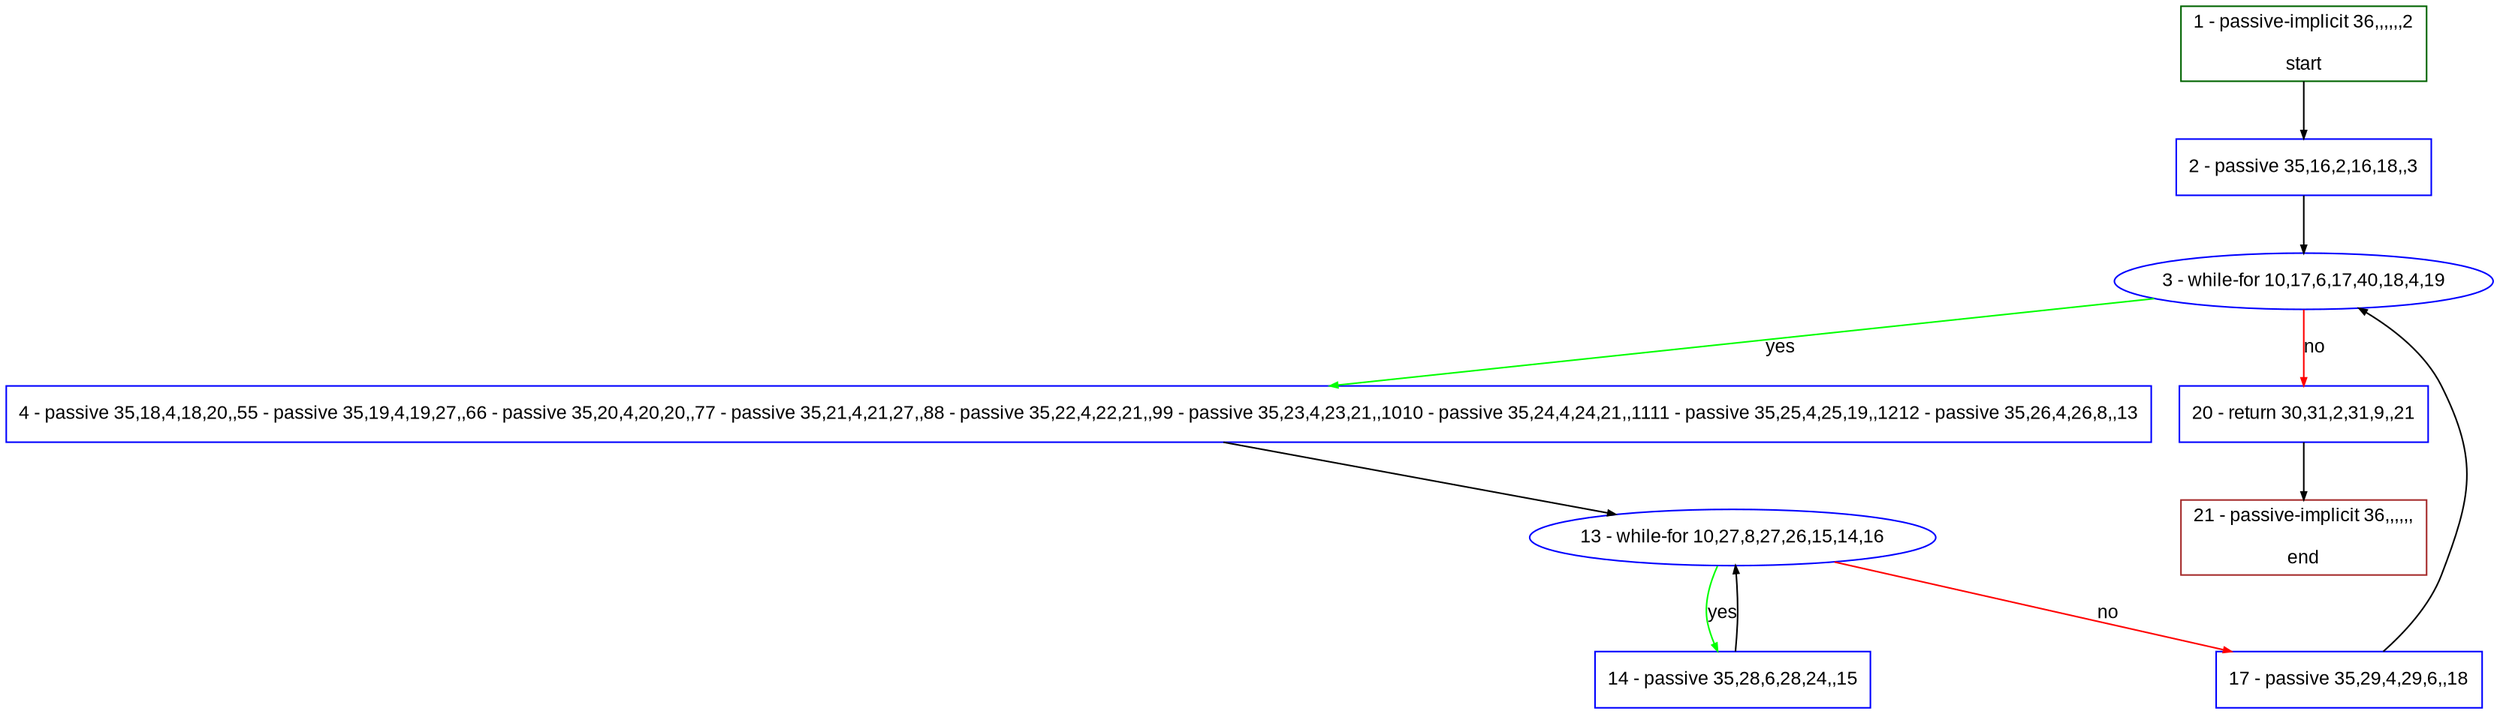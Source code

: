 digraph "" {
  graph [pack="true", label="", fontsize="12", packmode="clust", fontname="Arial", fillcolor="#FFFFCC", bgcolor="white", style="rounded,filled", compound="true"];
  node [node_initialized="no", label="", color="grey", fontsize="12", fillcolor="white", fontname="Arial", style="filled", shape="rectangle", compound="true", fixedsize="false"];
  edge [fontcolor="black", arrowhead="normal", arrowtail="none", arrowsize="0.5", ltail="", label="", color="black", fontsize="12", lhead="", fontname="Arial", dir="forward", compound="true"];
  __N1 [label="2 - passive 35,16,2,16,18,,3", color="#0000ff", fillcolor="#ffffff", style="filled", shape="box"];
  __N2 [label="1 - passive-implicit 36,,,,,,2\n\nstart", color="#006400", fillcolor="#ffffff", style="filled", shape="box"];
  __N3 [label="3 - while-for 10,17,6,17,40,18,4,19", color="#0000ff", fillcolor="#ffffff", style="filled", shape="oval"];
  __N4 [label="4 - passive 35,18,4,18,20,,55 - passive 35,19,4,19,27,,66 - passive 35,20,4,20,20,,77 - passive 35,21,4,21,27,,88 - passive 35,22,4,22,21,,99 - passive 35,23,4,23,21,,1010 - passive 35,24,4,24,21,,1111 - passive 35,25,4,25,19,,1212 - passive 35,26,4,26,8,,13", color="#0000ff", fillcolor="#ffffff", style="filled", shape="box"];
  __N5 [label="20 - return 30,31,2,31,9,,21", color="#0000ff", fillcolor="#ffffff", style="filled", shape="box"];
  __N6 [label="13 - while-for 10,27,8,27,26,15,14,16", color="#0000ff", fillcolor="#ffffff", style="filled", shape="oval"];
  __N7 [label="14 - passive 35,28,6,28,24,,15", color="#0000ff", fillcolor="#ffffff", style="filled", shape="box"];
  __N8 [label="17 - passive 35,29,4,29,6,,18", color="#0000ff", fillcolor="#ffffff", style="filled", shape="box"];
  __N9 [label="21 - passive-implicit 36,,,,,,\n\nend", color="#a52a2a", fillcolor="#ffffff", style="filled", shape="box"];
  __N2 -> __N1 [arrowhead="normal", arrowtail="none", color="#000000", label="", dir="forward"];
  __N1 -> __N3 [arrowhead="normal", arrowtail="none", color="#000000", label="", dir="forward"];
  __N3 -> __N4 [arrowhead="normal", arrowtail="none", color="#00ff00", label="yes", dir="forward"];
  __N3 -> __N5 [arrowhead="normal", arrowtail="none", color="#ff0000", label="no", dir="forward"];
  __N4 -> __N6 [arrowhead="normal", arrowtail="none", color="#000000", label="", dir="forward"];
  __N6 -> __N7 [arrowhead="normal", arrowtail="none", color="#00ff00", label="yes", dir="forward"];
  __N7 -> __N6 [arrowhead="normal", arrowtail="none", color="#000000", label="", dir="forward"];
  __N6 -> __N8 [arrowhead="normal", arrowtail="none", color="#ff0000", label="no", dir="forward"];
  __N8 -> __N3 [arrowhead="normal", arrowtail="none", color="#000000", label="", dir="forward"];
  __N5 -> __N9 [arrowhead="normal", arrowtail="none", color="#000000", label="", dir="forward"];
}
